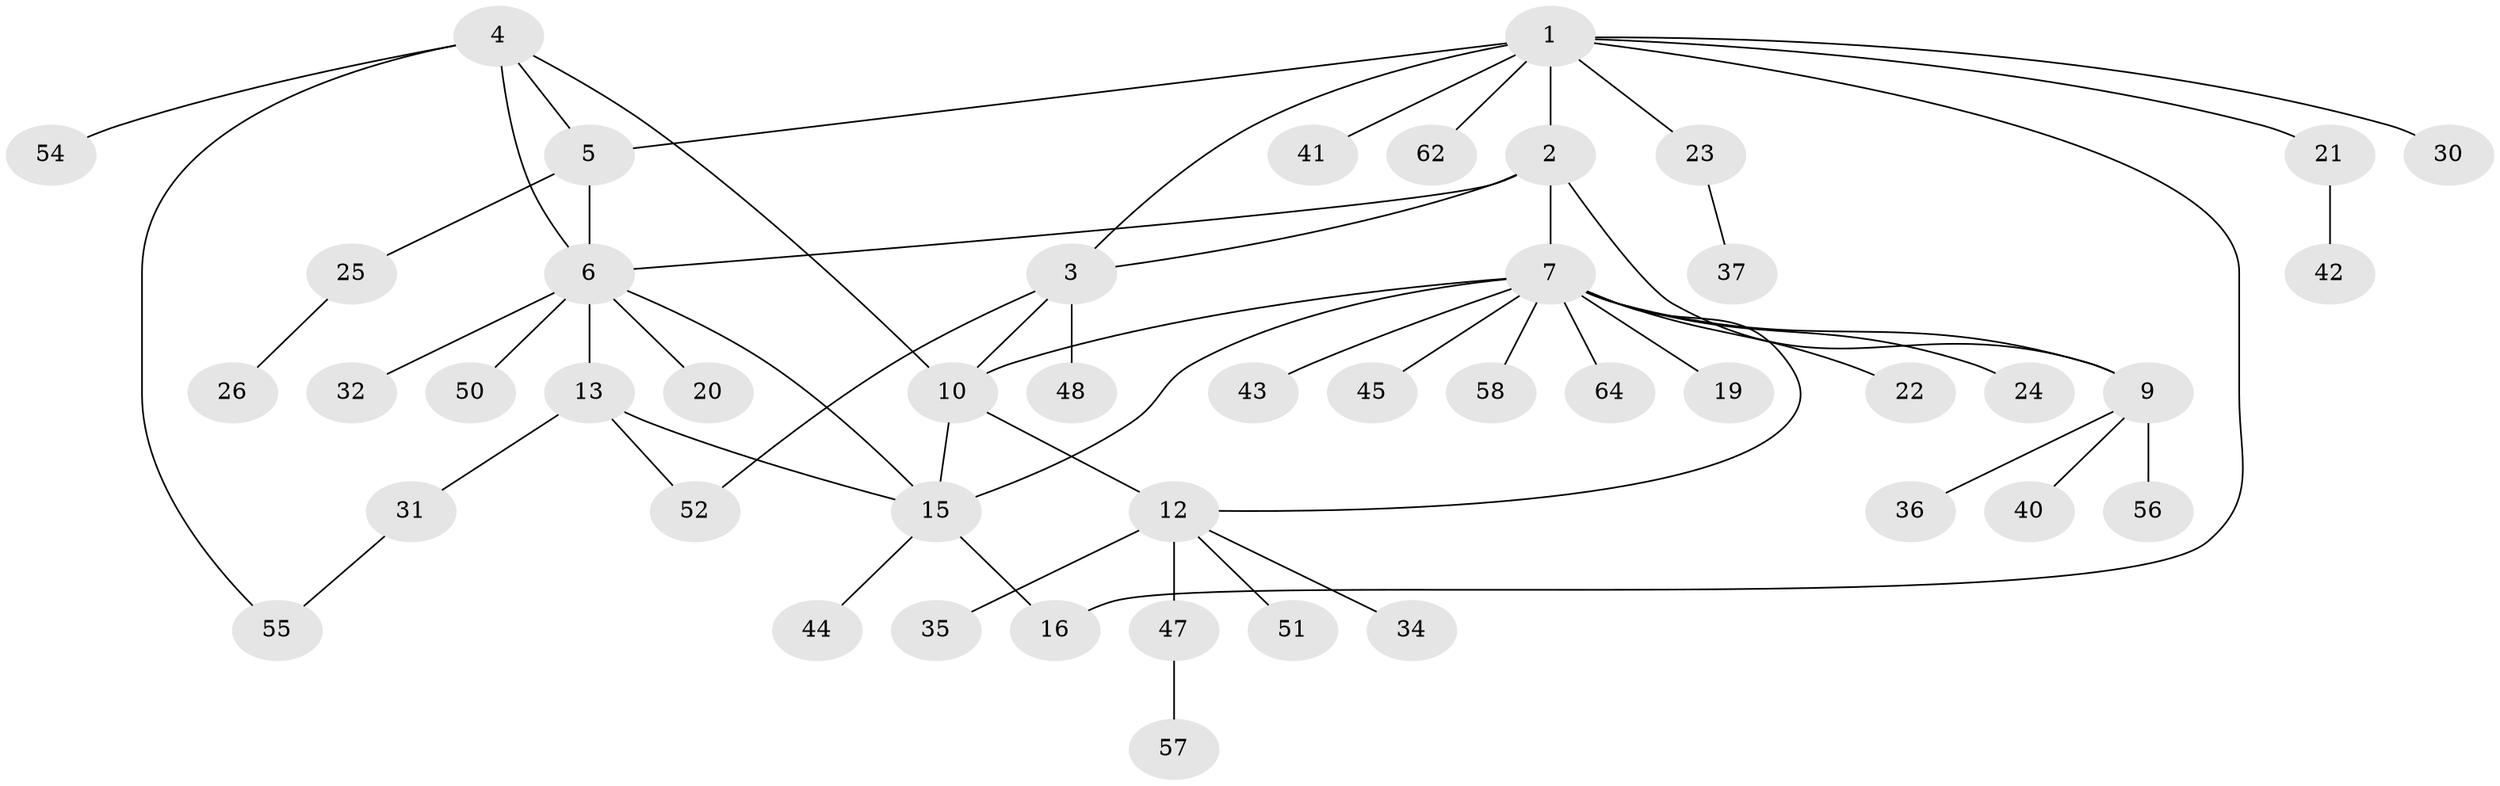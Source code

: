 // original degree distribution, {9: 0.015625, 4: 0.0625, 6: 0.078125, 5: 0.015625, 11: 0.015625, 2: 0.1875, 8: 0.015625, 7: 0.015625, 3: 0.078125, 1: 0.515625}
// Generated by graph-tools (version 1.1) at 2025/11/02/27/25 16:11:38]
// undirected, 46 vertices, 58 edges
graph export_dot {
graph [start="1"]
  node [color=gray90,style=filled];
  1 [super="+17"];
  2 [super="+8"];
  3 [super="+59"];
  4 [super="+33"];
  5;
  6 [super="+14"];
  7 [super="+18"];
  9 [super="+27"];
  10 [super="+11"];
  12 [super="+28"];
  13 [super="+29"];
  15 [super="+39"];
  16;
  19;
  20;
  21;
  22;
  23 [super="+60"];
  24;
  25 [super="+53"];
  26;
  30 [super="+38"];
  31 [super="+49"];
  32;
  34 [super="+46"];
  35;
  36;
  37;
  40;
  41;
  42;
  43;
  44;
  45 [super="+63"];
  47;
  48;
  50;
  51;
  52;
  54;
  55;
  56;
  57 [super="+61"];
  58;
  62;
  64;
  1 -- 2;
  1 -- 3;
  1 -- 5;
  1 -- 21;
  1 -- 23;
  1 -- 30;
  1 -- 41;
  1 -- 62;
  1 -- 16;
  2 -- 3;
  2 -- 6 [weight=2];
  2 -- 9;
  2 -- 7;
  3 -- 48;
  3 -- 52;
  3 -- 10;
  4 -- 5;
  4 -- 6;
  4 -- 55;
  4 -- 54;
  4 -- 10;
  5 -- 6;
  5 -- 25;
  6 -- 50;
  6 -- 32;
  6 -- 20;
  6 -- 13 [weight=2];
  6 -- 15;
  7 -- 9;
  7 -- 15;
  7 -- 19;
  7 -- 24;
  7 -- 43;
  7 -- 45;
  7 -- 58;
  7 -- 64;
  7 -- 12;
  7 -- 22;
  7 -- 10;
  9 -- 36;
  9 -- 40;
  9 -- 56;
  10 -- 12 [weight=2];
  10 -- 15;
  12 -- 34;
  12 -- 35;
  12 -- 47;
  12 -- 51;
  13 -- 15;
  13 -- 31;
  13 -- 52;
  15 -- 16;
  15 -- 44;
  21 -- 42;
  23 -- 37;
  25 -- 26;
  31 -- 55;
  47 -- 57;
}

